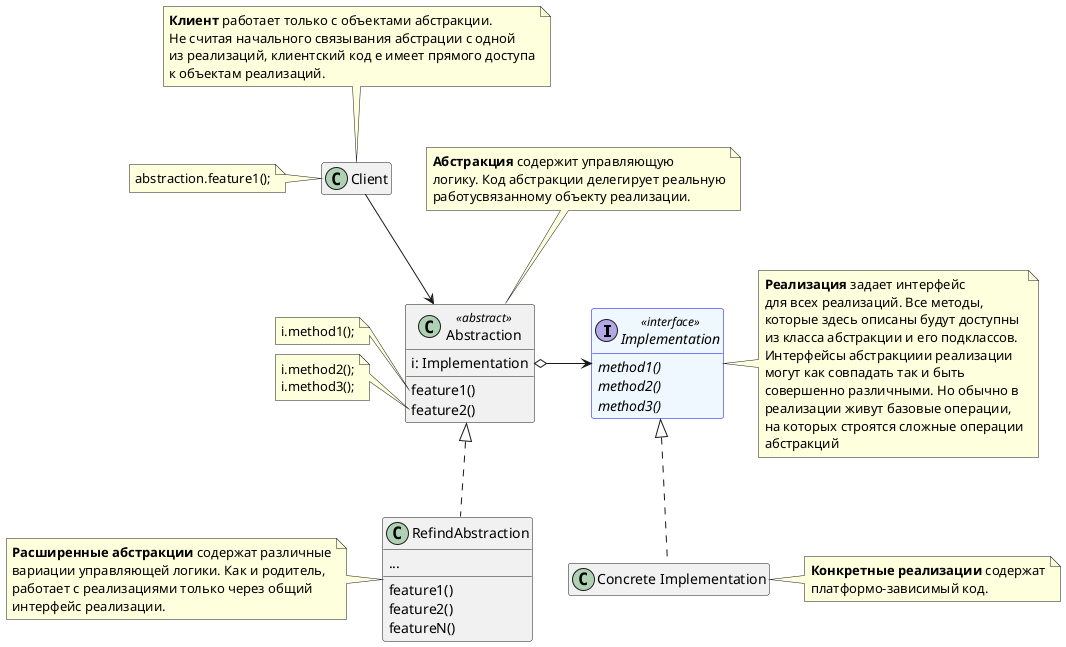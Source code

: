 @startuml
hide empty fields
interface Implementation << interface >> #aliceblue;line:blue;  {
    {abstract} method1()
    {abstract} method2()
    {abstract} method3()
}

hide empty fields
hide empty methods
class Client

class Abstraction << abstract >>{
    i: Implementation
    feature1()
    feature2()
}
Client -down-> Abstraction

class RefindAbstraction {
    ...
    feature1()
    feature2()
    featureN()
}

RefindAbstraction .up.|> Abstraction
Abstraction o-right-> Implementation

class "Concrete Implementation"
"Concrete Implementation" .up.|> Implementation

note top of Client
<b>Клиент</b> работает только с объектами абстракции.
Не считая начального связывания абстрации с одной
из реализаций, клиентский код е имеет прямого доступа
к объектам реализаций.
end note

note left of Client
abstraction.feature1();
end note

note as N1
<b>Абстракция</b> содержит управляющую
логику. Код абстракции делегирует реальную
работусвязанному объекту реализации.
end note

N1 .[dotted].> Abstraction

note left of Abstraction::feature1
i.method1();
end note

note left of Abstraction::feature2
i.method2();
i.method3();
end note

note left of RefindAbstraction
<b>Расширенные абстракции</b> содержат различные
вариации управляющей логики. Как и родитель,
работает с реализациями только через общий
интерфейс реализации.
end note

note right of "Concrete Implementation"
<b>Конкретные реализации</b> содержат
платформо-зависимый код.
end note

note right of Implementation
<b>Реализация</b> задает интерфейс
для всех реализаций. Все методы,
которые здесь описаны будут доступны
из класса абстракции и его подклассов.
Интерфейсы абстракциии реализации
могут как совпадать так и быть
совершенно различными. Но обычно в
реализации живут базовые операции,
на которых строятся сложные операции
абстракций
end note
@enduml